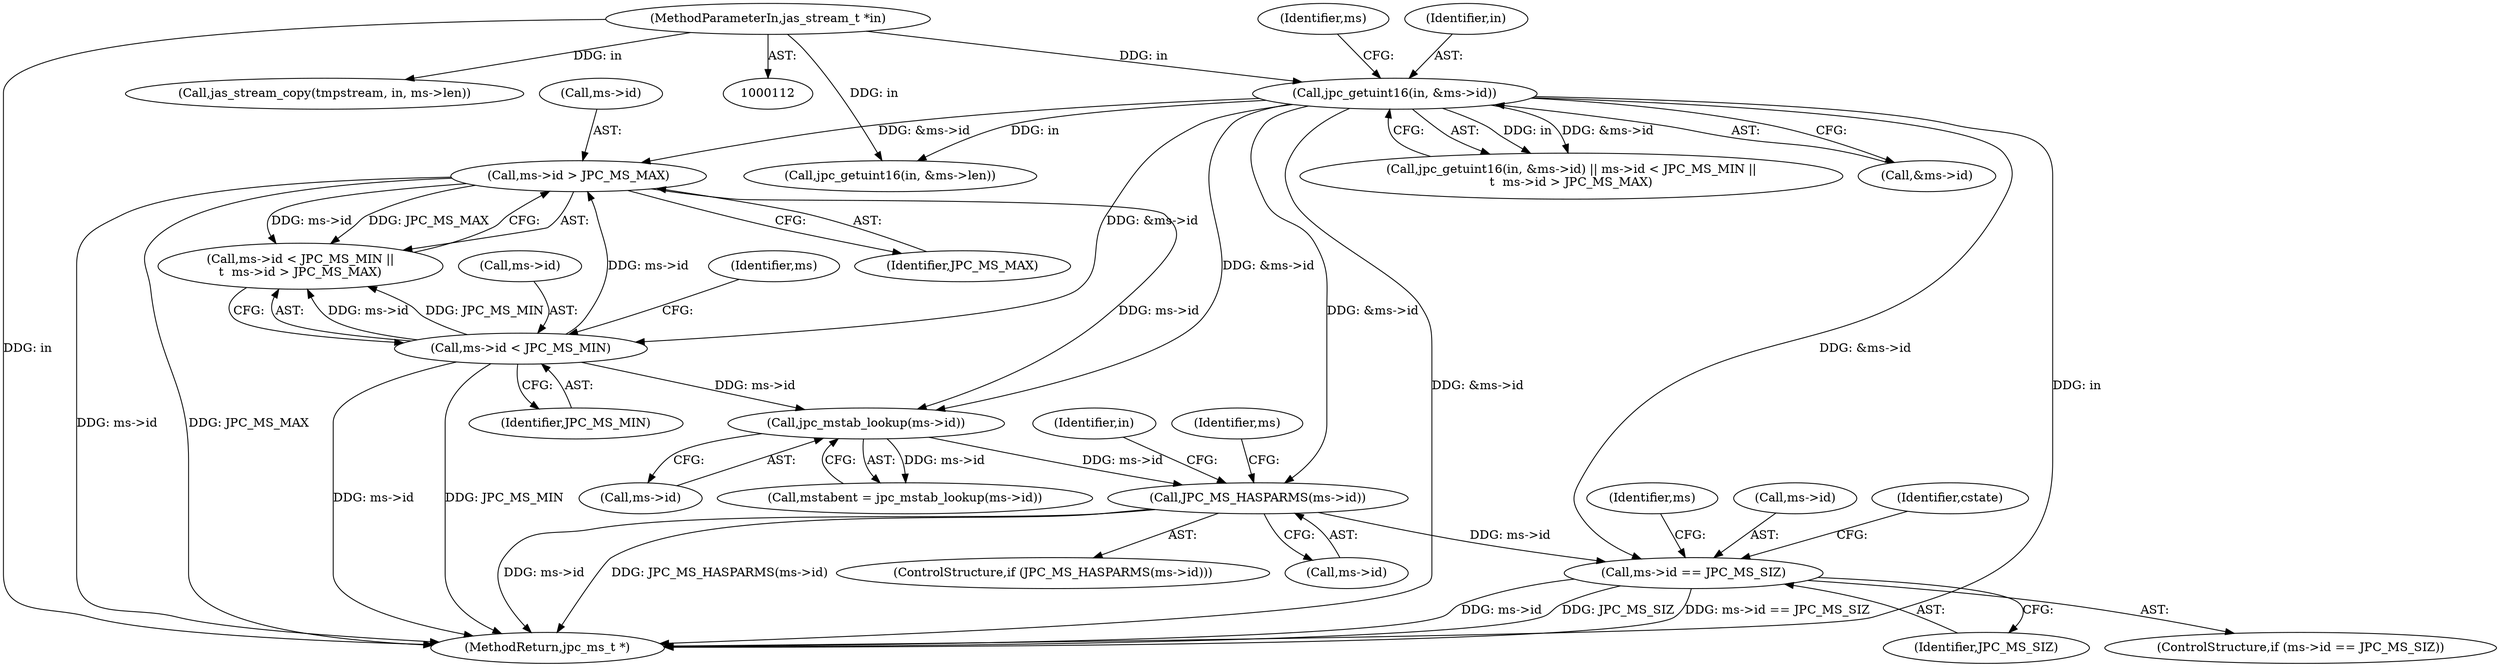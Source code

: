 digraph "0_jasper_d42b2388f7f8e0332c846675133acea151fc557a_34@pointer" {
"1000167" [label="(Call,JPC_MS_HASPARMS(ms->id))"];
"1000130" [label="(Call,jpc_getuint16(in, &ms->id))"];
"1000113" [label="(MethodParameterIn,jas_stream_t *in)"];
"1000154" [label="(Call,jpc_mstab_lookup(ms->id))"];
"1000142" [label="(Call,ms->id > JPC_MS_MAX)"];
"1000137" [label="(Call,ms->id < JPC_MS_MIN)"];
"1000289" [label="(Call,ms->id == JPC_MS_SIZ)"];
"1000174" [label="(Call,jpc_getuint16(in, &ms->len))"];
"1000209" [label="(Call,jas_stream_copy(tmpstream, in, ms->len))"];
"1000293" [label="(Identifier,JPC_MS_SIZ)"];
"1000113" [label="(MethodParameterIn,jas_stream_t *in)"];
"1000175" [label="(Identifier,in)"];
"1000289" [label="(Call,ms->id == JPC_MS_SIZ)"];
"1000277" [label="(Identifier,ms)"];
"1000307" [label="(Identifier,ms)"];
"1000146" [label="(Identifier,JPC_MS_MAX)"];
"1000290" [label="(Call,ms->id)"];
"1000144" [label="(Identifier,ms)"];
"1000142" [label="(Call,ms->id > JPC_MS_MAX)"];
"1000138" [label="(Call,ms->id)"];
"1000141" [label="(Identifier,JPC_MS_MIN)"];
"1000143" [label="(Call,ms->id)"];
"1000155" [label="(Call,ms->id)"];
"1000130" [label="(Call,jpc_getuint16(in, &ms->id))"];
"1000137" [label="(Call,ms->id < JPC_MS_MIN)"];
"1000168" [label="(Call,ms->id)"];
"1000152" [label="(Call,mstabent = jpc_mstab_lookup(ms->id))"];
"1000288" [label="(ControlStructure,if (ms->id == JPC_MS_SIZ))"];
"1000308" [label="(MethodReturn,jpc_ms_t *)"];
"1000166" [label="(ControlStructure,if (JPC_MS_HASPARMS(ms->id)))"];
"1000136" [label="(Call,ms->id < JPC_MS_MIN ||\n\t  ms->id > JPC_MS_MAX)"];
"1000139" [label="(Identifier,ms)"];
"1000129" [label="(Call,jpc_getuint16(in, &ms->id) || ms->id < JPC_MS_MIN ||\n\t  ms->id > JPC_MS_MAX)"];
"1000297" [label="(Identifier,cstate)"];
"1000132" [label="(Call,&ms->id)"];
"1000131" [label="(Identifier,in)"];
"1000154" [label="(Call,jpc_mstab_lookup(ms->id))"];
"1000167" [label="(Call,JPC_MS_HASPARMS(ms->id))"];
"1000167" -> "1000166"  [label="AST: "];
"1000167" -> "1000168"  [label="CFG: "];
"1000168" -> "1000167"  [label="AST: "];
"1000175" -> "1000167"  [label="CFG: "];
"1000277" -> "1000167"  [label="CFG: "];
"1000167" -> "1000308"  [label="DDG: ms->id"];
"1000167" -> "1000308"  [label="DDG: JPC_MS_HASPARMS(ms->id)"];
"1000130" -> "1000167"  [label="DDG: &ms->id"];
"1000154" -> "1000167"  [label="DDG: ms->id"];
"1000167" -> "1000289"  [label="DDG: ms->id"];
"1000130" -> "1000129"  [label="AST: "];
"1000130" -> "1000132"  [label="CFG: "];
"1000131" -> "1000130"  [label="AST: "];
"1000132" -> "1000130"  [label="AST: "];
"1000139" -> "1000130"  [label="CFG: "];
"1000129" -> "1000130"  [label="CFG: "];
"1000130" -> "1000308"  [label="DDG: &ms->id"];
"1000130" -> "1000308"  [label="DDG: in"];
"1000130" -> "1000129"  [label="DDG: in"];
"1000130" -> "1000129"  [label="DDG: &ms->id"];
"1000113" -> "1000130"  [label="DDG: in"];
"1000130" -> "1000137"  [label="DDG: &ms->id"];
"1000130" -> "1000142"  [label="DDG: &ms->id"];
"1000130" -> "1000154"  [label="DDG: &ms->id"];
"1000130" -> "1000174"  [label="DDG: in"];
"1000130" -> "1000289"  [label="DDG: &ms->id"];
"1000113" -> "1000112"  [label="AST: "];
"1000113" -> "1000308"  [label="DDG: in"];
"1000113" -> "1000174"  [label="DDG: in"];
"1000113" -> "1000209"  [label="DDG: in"];
"1000154" -> "1000152"  [label="AST: "];
"1000154" -> "1000155"  [label="CFG: "];
"1000155" -> "1000154"  [label="AST: "];
"1000152" -> "1000154"  [label="CFG: "];
"1000154" -> "1000152"  [label="DDG: ms->id"];
"1000142" -> "1000154"  [label="DDG: ms->id"];
"1000137" -> "1000154"  [label="DDG: ms->id"];
"1000142" -> "1000136"  [label="AST: "];
"1000142" -> "1000146"  [label="CFG: "];
"1000143" -> "1000142"  [label="AST: "];
"1000146" -> "1000142"  [label="AST: "];
"1000136" -> "1000142"  [label="CFG: "];
"1000142" -> "1000308"  [label="DDG: ms->id"];
"1000142" -> "1000308"  [label="DDG: JPC_MS_MAX"];
"1000142" -> "1000136"  [label="DDG: ms->id"];
"1000142" -> "1000136"  [label="DDG: JPC_MS_MAX"];
"1000137" -> "1000142"  [label="DDG: ms->id"];
"1000137" -> "1000136"  [label="AST: "];
"1000137" -> "1000141"  [label="CFG: "];
"1000138" -> "1000137"  [label="AST: "];
"1000141" -> "1000137"  [label="AST: "];
"1000144" -> "1000137"  [label="CFG: "];
"1000136" -> "1000137"  [label="CFG: "];
"1000137" -> "1000308"  [label="DDG: JPC_MS_MIN"];
"1000137" -> "1000308"  [label="DDG: ms->id"];
"1000137" -> "1000136"  [label="DDG: ms->id"];
"1000137" -> "1000136"  [label="DDG: JPC_MS_MIN"];
"1000289" -> "1000288"  [label="AST: "];
"1000289" -> "1000293"  [label="CFG: "];
"1000290" -> "1000289"  [label="AST: "];
"1000293" -> "1000289"  [label="AST: "];
"1000297" -> "1000289"  [label="CFG: "];
"1000307" -> "1000289"  [label="CFG: "];
"1000289" -> "1000308"  [label="DDG: ms->id"];
"1000289" -> "1000308"  [label="DDG: JPC_MS_SIZ"];
"1000289" -> "1000308"  [label="DDG: ms->id == JPC_MS_SIZ"];
}
